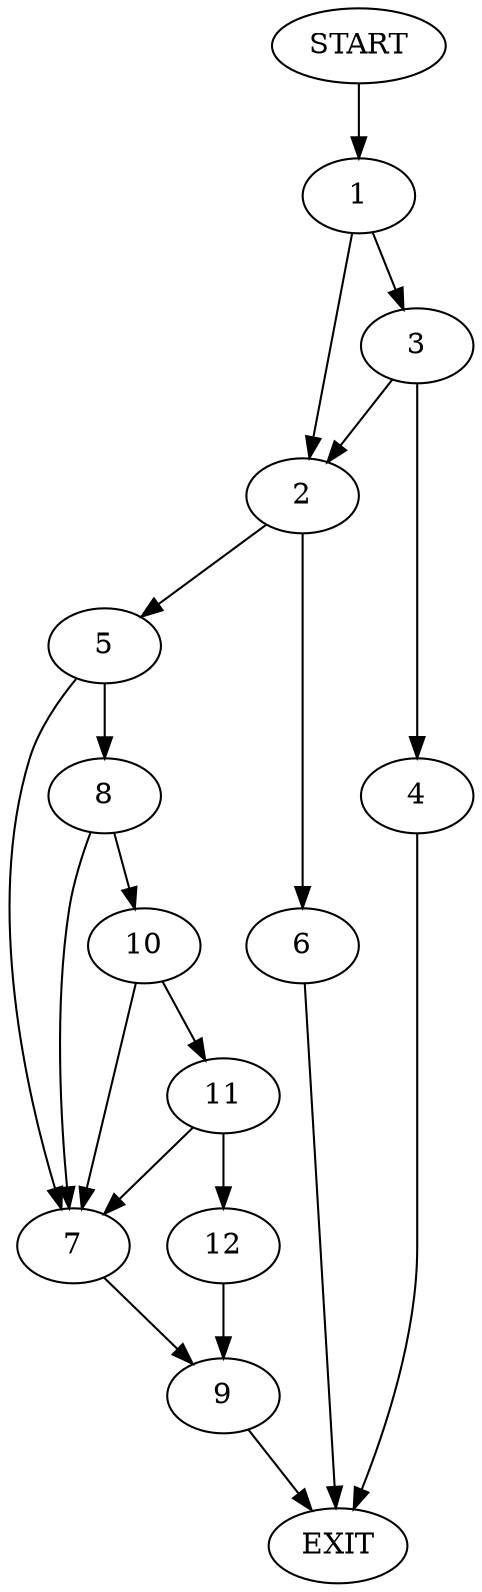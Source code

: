 digraph {
0 [label="START"]
13 [label="EXIT"]
0 -> 1
1 -> 2
1 -> 3
3 -> 2
3 -> 4
2 -> 5
2 -> 6
4 -> 13
6 -> 13
5 -> 7
5 -> 8
7 -> 9
8 -> 7
8 -> 10
10 -> 7
10 -> 11
11 -> 7
11 -> 12
12 -> 9
9 -> 13
}
